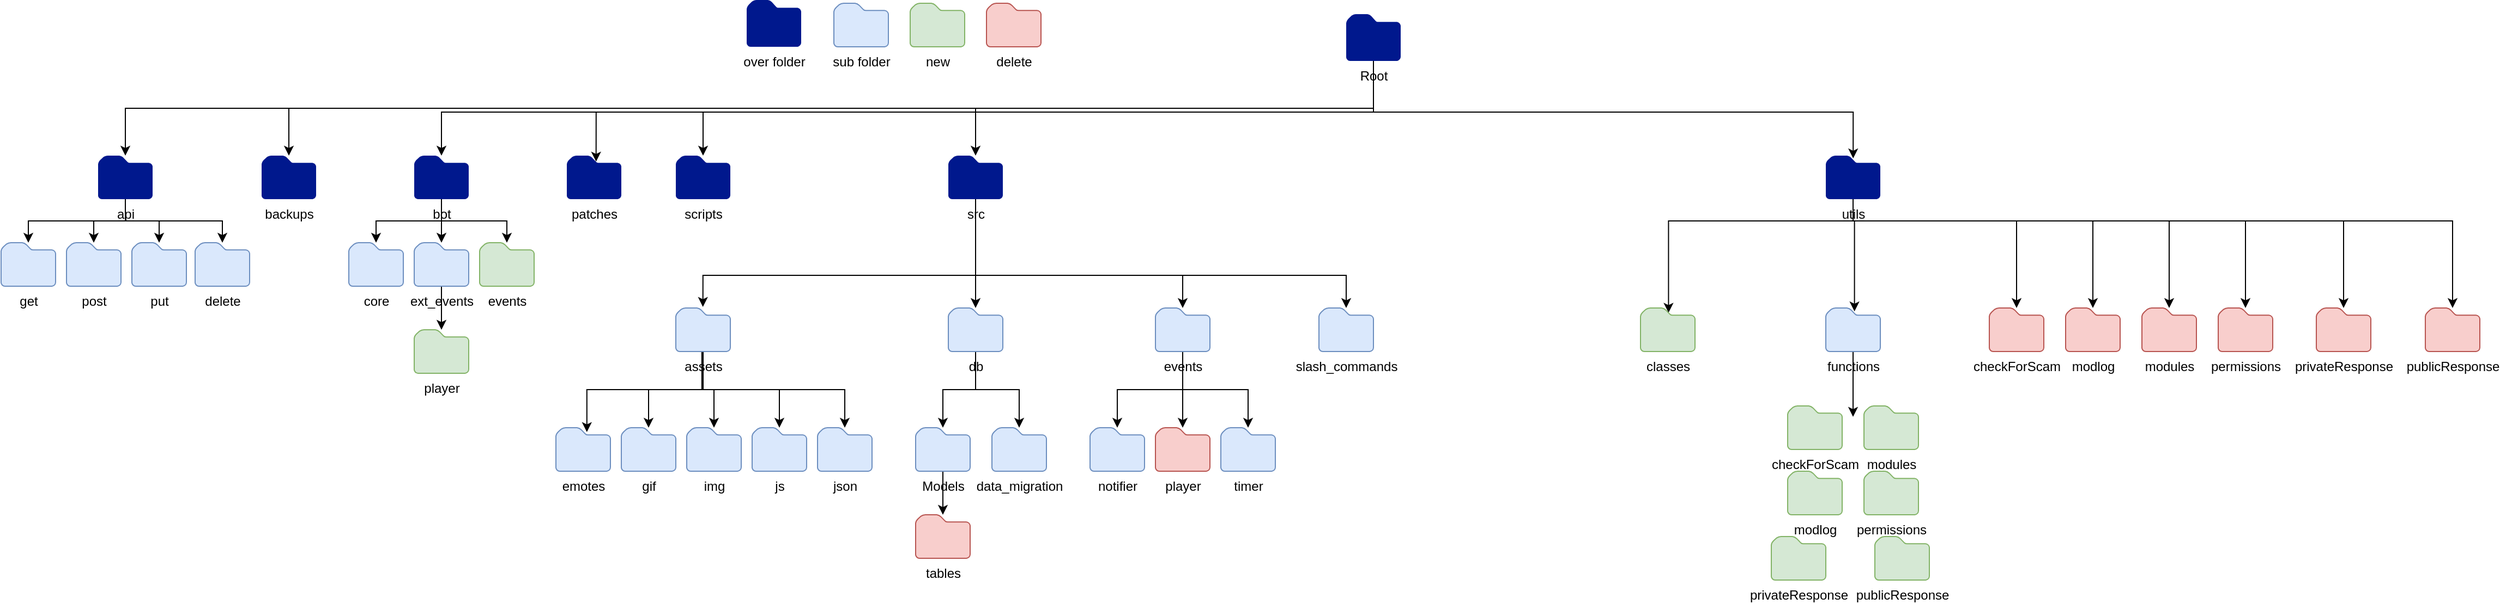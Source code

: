 <mxfile version="21.3.6">
  <diagram name="Page-1" id="6l1YZhOcH998pVvULCZB">
    <mxGraphModel dx="3024" dy="2130" grid="1" gridSize="10" guides="1" tooltips="1" connect="1" arrows="1" fold="1" page="1" pageScale="1" pageWidth="850" pageHeight="1100" math="0" shadow="0">
      <root>
        <mxCell id="0" />
        <mxCell id="1" parent="0" />
        <mxCell id="3RcAyFQFq6jndzpFRfQD-24" style="edgeStyle=orthogonalEdgeStyle;rounded=0;orthogonalLoop=1;jettySize=auto;html=1;exitX=0.5;exitY=1;exitDx=0;exitDy=0;exitPerimeter=0;" edge="1" parent="1" source="3RcAyFQFq6jndzpFRfQD-1" target="3RcAyFQFq6jndzpFRfQD-4">
          <mxGeometry relative="1" as="geometry" />
        </mxCell>
        <mxCell id="3RcAyFQFq6jndzpFRfQD-25" style="edgeStyle=orthogonalEdgeStyle;rounded=0;orthogonalLoop=1;jettySize=auto;html=1;exitX=0.5;exitY=1;exitDx=0;exitDy=0;exitPerimeter=0;" edge="1" parent="1" source="3RcAyFQFq6jndzpFRfQD-1" target="3RcAyFQFq6jndzpFRfQD-3">
          <mxGeometry relative="1" as="geometry">
            <mxPoint x="425" y="50" as="sourcePoint" />
          </mxGeometry>
        </mxCell>
        <mxCell id="3RcAyFQFq6jndzpFRfQD-37" style="edgeStyle=orthogonalEdgeStyle;rounded=0;orthogonalLoop=1;jettySize=auto;html=1;" edge="1" parent="1" source="3RcAyFQFq6jndzpFRfQD-1" target="3RcAyFQFq6jndzpFRfQD-2">
          <mxGeometry relative="1" as="geometry">
            <Array as="points">
              <mxPoint x="425" y="90" />
              <mxPoint x="-430" y="90" />
            </Array>
          </mxGeometry>
        </mxCell>
        <mxCell id="3RcAyFQFq6jndzpFRfQD-38" style="edgeStyle=orthogonalEdgeStyle;rounded=0;orthogonalLoop=1;jettySize=auto;html=1;entryX=0.537;entryY=0.136;entryDx=0;entryDy=0;entryPerimeter=0;" edge="1" parent="1" target="3RcAyFQFq6jndzpFRfQD-6">
          <mxGeometry relative="1" as="geometry">
            <mxPoint x="425" y="50" as="sourcePoint" />
            <Array as="points">
              <mxPoint x="425" y="90" />
              <mxPoint x="-288" y="90" />
            </Array>
          </mxGeometry>
        </mxCell>
        <mxCell id="3RcAyFQFq6jndzpFRfQD-39" style="edgeStyle=orthogonalEdgeStyle;rounded=0;orthogonalLoop=1;jettySize=auto;html=1;" edge="1" parent="1" source="3RcAyFQFq6jndzpFRfQD-1" target="3RcAyFQFq6jndzpFRfQD-7">
          <mxGeometry relative="1" as="geometry">
            <Array as="points">
              <mxPoint x="425" y="90" />
              <mxPoint x="-190" y="90" />
            </Array>
          </mxGeometry>
        </mxCell>
        <mxCell id="3RcAyFQFq6jndzpFRfQD-40" style="edgeStyle=orthogonalEdgeStyle;rounded=0;orthogonalLoop=1;jettySize=auto;html=1;exitX=0.5;exitY=1;exitDx=0;exitDy=0;exitPerimeter=0;" edge="1" parent="1" source="3RcAyFQFq6jndzpFRfQD-1" target="3RcAyFQFq6jndzpFRfQD-8">
          <mxGeometry relative="1" as="geometry" />
        </mxCell>
        <mxCell id="3RcAyFQFq6jndzpFRfQD-75" style="edgeStyle=orthogonalEdgeStyle;rounded=0;orthogonalLoop=1;jettySize=auto;html=1;entryX=0.502;entryY=0.063;entryDx=0;entryDy=0;entryPerimeter=0;" edge="1" parent="1" source="3RcAyFQFq6jndzpFRfQD-1" target="3RcAyFQFq6jndzpFRfQD-9">
          <mxGeometry relative="1" as="geometry">
            <Array as="points">
              <mxPoint x="425" y="90" />
              <mxPoint x="865" y="90" />
            </Array>
          </mxGeometry>
        </mxCell>
        <mxCell id="3RcAyFQFq6jndzpFRfQD-1" value="Root" style="sketch=0;aspect=fixed;pointerEvents=1;shadow=0;dashed=0;html=1;strokeColor=none;labelPosition=center;verticalLabelPosition=bottom;verticalAlign=top;align=center;fillColor=#00188D;shape=mxgraph.mscae.enterprise.folder" vertex="1" parent="1">
          <mxGeometry x="400" width="50" height="43" as="geometry" />
        </mxCell>
        <mxCell id="3RcAyFQFq6jndzpFRfQD-31" style="edgeStyle=orthogonalEdgeStyle;rounded=0;orthogonalLoop=1;jettySize=auto;html=1;exitX=0.5;exitY=1;exitDx=0;exitDy=0;exitPerimeter=0;" edge="1" parent="1" source="3RcAyFQFq6jndzpFRfQD-2" target="3RcAyFQFq6jndzpFRfQD-26">
          <mxGeometry relative="1" as="geometry">
            <Array as="points">
              <mxPoint x="-430" y="190" />
              <mxPoint x="-490" y="190" />
            </Array>
          </mxGeometry>
        </mxCell>
        <mxCell id="3RcAyFQFq6jndzpFRfQD-32" style="edgeStyle=orthogonalEdgeStyle;rounded=0;orthogonalLoop=1;jettySize=auto;html=1;" edge="1" parent="1" source="3RcAyFQFq6jndzpFRfQD-2" target="3RcAyFQFq6jndzpFRfQD-27">
          <mxGeometry relative="1" as="geometry" />
        </mxCell>
        <mxCell id="3RcAyFQFq6jndzpFRfQD-33" style="edgeStyle=orthogonalEdgeStyle;rounded=0;orthogonalLoop=1;jettySize=auto;html=1;exitX=0.5;exitY=1;exitDx=0;exitDy=0;exitPerimeter=0;" edge="1" parent="1" source="3RcAyFQFq6jndzpFRfQD-2" target="3RcAyFQFq6jndzpFRfQD-28">
          <mxGeometry relative="1" as="geometry">
            <Array as="points">
              <mxPoint x="-430" y="190" />
              <mxPoint x="-370" y="190" />
            </Array>
          </mxGeometry>
        </mxCell>
        <mxCell id="3RcAyFQFq6jndzpFRfQD-2" value="bot" style="sketch=0;aspect=fixed;pointerEvents=1;shadow=0;dashed=0;html=1;strokeColor=none;labelPosition=center;verticalLabelPosition=bottom;verticalAlign=top;align=center;fillColor=#00188D;shape=mxgraph.mscae.enterprise.folder" vertex="1" parent="1">
          <mxGeometry x="-455" y="130" width="50" height="40" as="geometry" />
        </mxCell>
        <mxCell id="3RcAyFQFq6jndzpFRfQD-3" value="backups" style="sketch=0;aspect=fixed;pointerEvents=1;shadow=0;dashed=0;html=1;strokeColor=none;labelPosition=center;verticalLabelPosition=bottom;verticalAlign=top;align=center;fillColor=#00188D;shape=mxgraph.mscae.enterprise.folder" vertex="1" parent="1">
          <mxGeometry x="-595" y="130" width="50" height="40" as="geometry" />
        </mxCell>
        <mxCell id="3RcAyFQFq6jndzpFRfQD-20" style="edgeStyle=orthogonalEdgeStyle;rounded=0;orthogonalLoop=1;jettySize=auto;html=1;exitX=0.5;exitY=1;exitDx=0;exitDy=0;exitPerimeter=0;" edge="1" parent="1" source="3RcAyFQFq6jndzpFRfQD-4" target="3RcAyFQFq6jndzpFRfQD-12">
          <mxGeometry relative="1" as="geometry" />
        </mxCell>
        <mxCell id="3RcAyFQFq6jndzpFRfQD-21" style="edgeStyle=orthogonalEdgeStyle;rounded=0;orthogonalLoop=1;jettySize=auto;html=1;" edge="1" parent="1" source="3RcAyFQFq6jndzpFRfQD-4" target="3RcAyFQFq6jndzpFRfQD-15">
          <mxGeometry relative="1" as="geometry" />
        </mxCell>
        <mxCell id="3RcAyFQFq6jndzpFRfQD-22" style="edgeStyle=orthogonalEdgeStyle;rounded=0;orthogonalLoop=1;jettySize=auto;html=1;" edge="1" parent="1" source="3RcAyFQFq6jndzpFRfQD-4" target="3RcAyFQFq6jndzpFRfQD-16">
          <mxGeometry relative="1" as="geometry" />
        </mxCell>
        <mxCell id="3RcAyFQFq6jndzpFRfQD-23" style="edgeStyle=orthogonalEdgeStyle;rounded=0;orthogonalLoop=1;jettySize=auto;html=1;exitX=0.5;exitY=1;exitDx=0;exitDy=0;exitPerimeter=0;" edge="1" parent="1" source="3RcAyFQFq6jndzpFRfQD-4" target="3RcAyFQFq6jndzpFRfQD-19">
          <mxGeometry relative="1" as="geometry" />
        </mxCell>
        <mxCell id="3RcAyFQFq6jndzpFRfQD-4" value="api" style="sketch=0;aspect=fixed;pointerEvents=1;shadow=0;dashed=0;html=1;strokeColor=none;labelPosition=center;verticalLabelPosition=bottom;verticalAlign=top;align=center;fillColor=#00188D;shape=mxgraph.mscae.enterprise.folder" vertex="1" parent="1">
          <mxGeometry x="-745" y="130" width="50" height="40" as="geometry" />
        </mxCell>
        <mxCell id="3RcAyFQFq6jndzpFRfQD-6" value="patches" style="sketch=0;aspect=fixed;pointerEvents=1;shadow=0;dashed=0;html=1;strokeColor=none;labelPosition=center;verticalLabelPosition=bottom;verticalAlign=top;align=center;fillColor=#00188D;shape=mxgraph.mscae.enterprise.folder" vertex="1" parent="1">
          <mxGeometry x="-315" y="130" width="50" height="40" as="geometry" />
        </mxCell>
        <mxCell id="3RcAyFQFq6jndzpFRfQD-7" value="scripts" style="sketch=0;aspect=fixed;pointerEvents=1;shadow=0;dashed=0;html=1;strokeColor=none;labelPosition=center;verticalLabelPosition=bottom;verticalAlign=top;align=center;fillColor=#00188D;shape=mxgraph.mscae.enterprise.folder" vertex="1" parent="1">
          <mxGeometry x="-215" y="130" width="50" height="40" as="geometry" />
        </mxCell>
        <mxCell id="3RcAyFQFq6jndzpFRfQD-42" style="edgeStyle=orthogonalEdgeStyle;rounded=0;orthogonalLoop=1;jettySize=auto;html=1;entryX=0.497;entryY=-0.026;entryDx=0;entryDy=0;entryPerimeter=0;exitX=0.5;exitY=1;exitDx=0;exitDy=0;exitPerimeter=0;" edge="1" parent="1" source="3RcAyFQFq6jndzpFRfQD-8" target="3RcAyFQFq6jndzpFRfQD-41">
          <mxGeometry relative="1" as="geometry">
            <Array as="points">
              <mxPoint x="60" y="240" />
              <mxPoint x="-190" y="240" />
            </Array>
          </mxGeometry>
        </mxCell>
        <mxCell id="3RcAyFQFq6jndzpFRfQD-58" style="edgeStyle=orthogonalEdgeStyle;rounded=0;orthogonalLoop=1;jettySize=auto;html=1;" edge="1" parent="1" source="3RcAyFQFq6jndzpFRfQD-8" target="3RcAyFQFq6jndzpFRfQD-53">
          <mxGeometry relative="1" as="geometry" />
        </mxCell>
        <mxCell id="3RcAyFQFq6jndzpFRfQD-72" style="edgeStyle=orthogonalEdgeStyle;rounded=0;orthogonalLoop=1;jettySize=auto;html=1;exitX=0.5;exitY=1;exitDx=0;exitDy=0;exitPerimeter=0;" edge="1" parent="1" source="3RcAyFQFq6jndzpFRfQD-8" target="3RcAyFQFq6jndzpFRfQD-62">
          <mxGeometry relative="1" as="geometry">
            <Array as="points">
              <mxPoint x="60" y="240" />
              <mxPoint x="250" y="240" />
            </Array>
          </mxGeometry>
        </mxCell>
        <mxCell id="3RcAyFQFq6jndzpFRfQD-73" style="edgeStyle=orthogonalEdgeStyle;rounded=0;orthogonalLoop=1;jettySize=auto;html=1;exitX=0.5;exitY=1;exitDx=0;exitDy=0;exitPerimeter=0;" edge="1" parent="1" source="3RcAyFQFq6jndzpFRfQD-8" target="3RcAyFQFq6jndzpFRfQD-71">
          <mxGeometry relative="1" as="geometry">
            <Array as="points">
              <mxPoint x="60" y="240" />
              <mxPoint x="400" y="240" />
            </Array>
          </mxGeometry>
        </mxCell>
        <mxCell id="3RcAyFQFq6jndzpFRfQD-8" value="src" style="sketch=0;aspect=fixed;pointerEvents=1;shadow=0;dashed=0;html=1;strokeColor=none;labelPosition=center;verticalLabelPosition=bottom;verticalAlign=top;align=center;fillColor=#00188D;shape=mxgraph.mscae.enterprise.folder" vertex="1" parent="1">
          <mxGeometry x="35" y="130" width="50" height="40" as="geometry" />
        </mxCell>
        <mxCell id="3RcAyFQFq6jndzpFRfQD-84" style="edgeStyle=orthogonalEdgeStyle;rounded=0;orthogonalLoop=1;jettySize=auto;html=1;entryX=0.514;entryY=0.108;entryDx=0;entryDy=0;entryPerimeter=0;" edge="1" parent="1" source="3RcAyFQFq6jndzpFRfQD-9" target="3RcAyFQFq6jndzpFRfQD-76">
          <mxGeometry relative="1" as="geometry">
            <Array as="points">
              <mxPoint x="865" y="190" />
              <mxPoint x="696" y="190" />
            </Array>
          </mxGeometry>
        </mxCell>
        <mxCell id="3RcAyFQFq6jndzpFRfQD-85" style="edgeStyle=orthogonalEdgeStyle;rounded=0;orthogonalLoop=1;jettySize=auto;html=1;entryX=0.526;entryY=0.078;entryDx=0;entryDy=0;entryPerimeter=0;" edge="1" parent="1" source="3RcAyFQFq6jndzpFRfQD-9" target="3RcAyFQFq6jndzpFRfQD-77">
          <mxGeometry relative="1" as="geometry">
            <Array as="points">
              <mxPoint x="865" y="190" />
              <mxPoint x="866" y="190" />
            </Array>
          </mxGeometry>
        </mxCell>
        <mxCell id="3RcAyFQFq6jndzpFRfQD-86" style="edgeStyle=orthogonalEdgeStyle;rounded=0;orthogonalLoop=1;jettySize=auto;html=1;" edge="1" parent="1" source="3RcAyFQFq6jndzpFRfQD-9" target="3RcAyFQFq6jndzpFRfQD-78">
          <mxGeometry relative="1" as="geometry">
            <Array as="points">
              <mxPoint x="865" y="190" />
              <mxPoint x="1015" y="190" />
            </Array>
          </mxGeometry>
        </mxCell>
        <mxCell id="3RcAyFQFq6jndzpFRfQD-87" style="edgeStyle=orthogonalEdgeStyle;rounded=0;orthogonalLoop=1;jettySize=auto;html=1;" edge="1" parent="1" source="3RcAyFQFq6jndzpFRfQD-9" target="3RcAyFQFq6jndzpFRfQD-79">
          <mxGeometry relative="1" as="geometry">
            <Array as="points">
              <mxPoint x="865" y="190" />
              <mxPoint x="1085" y="190" />
            </Array>
          </mxGeometry>
        </mxCell>
        <mxCell id="3RcAyFQFq6jndzpFRfQD-88" style="edgeStyle=orthogonalEdgeStyle;rounded=0;orthogonalLoop=1;jettySize=auto;html=1;" edge="1" parent="1" source="3RcAyFQFq6jndzpFRfQD-9" target="3RcAyFQFq6jndzpFRfQD-80">
          <mxGeometry relative="1" as="geometry">
            <Array as="points">
              <mxPoint x="865" y="190" />
              <mxPoint x="1155" y="190" />
            </Array>
          </mxGeometry>
        </mxCell>
        <mxCell id="3RcAyFQFq6jndzpFRfQD-89" style="edgeStyle=orthogonalEdgeStyle;rounded=0;orthogonalLoop=1;jettySize=auto;html=1;exitX=0.5;exitY=1;exitDx=0;exitDy=0;exitPerimeter=0;" edge="1" parent="1" source="3RcAyFQFq6jndzpFRfQD-9" target="3RcAyFQFq6jndzpFRfQD-81">
          <mxGeometry relative="1" as="geometry">
            <Array as="points">
              <mxPoint x="865" y="190" />
              <mxPoint x="1225" y="190" />
            </Array>
          </mxGeometry>
        </mxCell>
        <mxCell id="3RcAyFQFq6jndzpFRfQD-90" style="edgeStyle=orthogonalEdgeStyle;rounded=0;orthogonalLoop=1;jettySize=auto;html=1;" edge="1" parent="1" source="3RcAyFQFq6jndzpFRfQD-9" target="3RcAyFQFq6jndzpFRfQD-82">
          <mxGeometry relative="1" as="geometry">
            <Array as="points">
              <mxPoint x="865" y="190" />
              <mxPoint x="1315" y="190" />
            </Array>
          </mxGeometry>
        </mxCell>
        <mxCell id="3RcAyFQFq6jndzpFRfQD-91" style="edgeStyle=orthogonalEdgeStyle;rounded=0;orthogonalLoop=1;jettySize=auto;html=1;exitX=0.5;exitY=1;exitDx=0;exitDy=0;exitPerimeter=0;" edge="1" parent="1" source="3RcAyFQFq6jndzpFRfQD-9" target="3RcAyFQFq6jndzpFRfQD-83">
          <mxGeometry relative="1" as="geometry">
            <mxPoint x="890" y="190" as="sourcePoint" />
            <Array as="points">
              <mxPoint x="865" y="190" />
              <mxPoint x="1415" y="190" />
            </Array>
          </mxGeometry>
        </mxCell>
        <mxCell id="3RcAyFQFq6jndzpFRfQD-9" value="utils" style="sketch=0;aspect=fixed;pointerEvents=1;shadow=0;dashed=0;html=1;strokeColor=none;labelPosition=center;verticalLabelPosition=bottom;verticalAlign=top;align=center;fillColor=#00188D;shape=mxgraph.mscae.enterprise.folder" vertex="1" parent="1">
          <mxGeometry x="840" y="130" width="50" height="40" as="geometry" />
        </mxCell>
        <mxCell id="3RcAyFQFq6jndzpFRfQD-12" value="get" style="sketch=0;aspect=fixed;pointerEvents=1;shadow=0;dashed=0;html=1;strokeColor=#6c8ebf;labelPosition=center;verticalLabelPosition=bottom;verticalAlign=top;align=center;fillColor=#dae8fc;shape=mxgraph.mscae.enterprise.folder" vertex="1" parent="1">
          <mxGeometry x="-834" y="210" width="50" height="40" as="geometry" />
        </mxCell>
        <mxCell id="3RcAyFQFq6jndzpFRfQD-15" value="post" style="sketch=0;aspect=fixed;pointerEvents=1;shadow=0;dashed=0;html=1;strokeColor=#6c8ebf;labelPosition=center;verticalLabelPosition=bottom;verticalAlign=top;align=center;fillColor=#dae8fc;shape=mxgraph.mscae.enterprise.folder" vertex="1" parent="1">
          <mxGeometry x="-774" y="210" width="50" height="40" as="geometry" />
        </mxCell>
        <mxCell id="3RcAyFQFq6jndzpFRfQD-16" value="put" style="sketch=0;aspect=fixed;pointerEvents=1;shadow=0;dashed=0;html=1;strokeColor=#6c8ebf;labelPosition=center;verticalLabelPosition=bottom;verticalAlign=top;align=center;fillColor=#dae8fc;shape=mxgraph.mscae.enterprise.folder" vertex="1" parent="1">
          <mxGeometry x="-714" y="210" width="50" height="40" as="geometry" />
        </mxCell>
        <mxCell id="3RcAyFQFq6jndzpFRfQD-19" value="delete" style="sketch=0;aspect=fixed;pointerEvents=1;shadow=0;dashed=0;html=1;strokeColor=#6c8ebf;labelPosition=center;verticalLabelPosition=bottom;verticalAlign=top;align=center;fillColor=#dae8fc;shape=mxgraph.mscae.enterprise.folder" vertex="1" parent="1">
          <mxGeometry x="-656" y="210" width="50" height="40" as="geometry" />
        </mxCell>
        <mxCell id="3RcAyFQFq6jndzpFRfQD-26" value="core" style="sketch=0;aspect=fixed;pointerEvents=1;shadow=0;dashed=0;html=1;strokeColor=#6c8ebf;labelPosition=center;verticalLabelPosition=bottom;verticalAlign=top;align=center;fillColor=#dae8fc;shape=mxgraph.mscae.enterprise.folder" vertex="1" parent="1">
          <mxGeometry x="-515" y="210" width="50" height="40" as="geometry" />
        </mxCell>
        <mxCell id="3RcAyFQFq6jndzpFRfQD-66" style="edgeStyle=orthogonalEdgeStyle;rounded=0;orthogonalLoop=1;jettySize=auto;html=1;entryX=0.5;entryY=0;entryDx=0;entryDy=0;entryPerimeter=0;" edge="1" parent="1" source="3RcAyFQFq6jndzpFRfQD-27" target="3RcAyFQFq6jndzpFRfQD-65">
          <mxGeometry relative="1" as="geometry" />
        </mxCell>
        <mxCell id="3RcAyFQFq6jndzpFRfQD-27" value="ext_events" style="sketch=0;aspect=fixed;pointerEvents=1;shadow=0;dashed=0;html=1;strokeColor=#6c8ebf;labelPosition=center;verticalLabelPosition=bottom;verticalAlign=top;align=center;fillColor=#dae8fc;shape=mxgraph.mscae.enterprise.folder" vertex="1" parent="1">
          <mxGeometry x="-455" y="210" width="50" height="40" as="geometry" />
        </mxCell>
        <mxCell id="3RcAyFQFq6jndzpFRfQD-28" value="events" style="sketch=0;aspect=fixed;pointerEvents=1;shadow=0;dashed=0;html=1;strokeColor=#82b366;labelPosition=center;verticalLabelPosition=bottom;verticalAlign=top;align=center;fillColor=#d5e8d4;shape=mxgraph.mscae.enterprise.folder" vertex="1" parent="1">
          <mxGeometry x="-395" y="210" width="50" height="40" as="geometry" />
        </mxCell>
        <mxCell id="3RcAyFQFq6jndzpFRfQD-34" value="new" style="sketch=0;aspect=fixed;pointerEvents=1;shadow=0;dashed=0;html=1;strokeColor=#82b366;labelPosition=center;verticalLabelPosition=bottom;verticalAlign=top;align=center;fillColor=#d5e8d4;shape=mxgraph.mscae.enterprise.folder" vertex="1" parent="1">
          <mxGeometry y="-10" width="50" height="40" as="geometry" />
        </mxCell>
        <mxCell id="3RcAyFQFq6jndzpFRfQD-35" value="sub folder" style="sketch=0;aspect=fixed;pointerEvents=1;shadow=0;dashed=0;html=1;strokeColor=#6c8ebf;labelPosition=center;verticalLabelPosition=bottom;verticalAlign=top;align=center;fillColor=#dae8fc;shape=mxgraph.mscae.enterprise.folder" vertex="1" parent="1">
          <mxGeometry x="-70" y="-10" width="50" height="40" as="geometry" />
        </mxCell>
        <mxCell id="3RcAyFQFq6jndzpFRfQD-36" value="over folder" style="sketch=0;aspect=fixed;pointerEvents=1;shadow=0;dashed=0;html=1;strokeColor=none;labelPosition=center;verticalLabelPosition=bottom;verticalAlign=top;align=center;fillColor=#00188D;shape=mxgraph.mscae.enterprise.folder" vertex="1" parent="1">
          <mxGeometry x="-150" y="-13" width="50" height="43" as="geometry" />
        </mxCell>
        <mxCell id="3RcAyFQFq6jndzpFRfQD-48" style="edgeStyle=orthogonalEdgeStyle;rounded=0;orthogonalLoop=1;jettySize=auto;html=1;entryX=0.568;entryY=0.1;entryDx=0;entryDy=0;entryPerimeter=0;exitX=0.5;exitY=1;exitDx=0;exitDy=0;exitPerimeter=0;" edge="1" parent="1" source="3RcAyFQFq6jndzpFRfQD-41" target="3RcAyFQFq6jndzpFRfQD-43">
          <mxGeometry relative="1" as="geometry">
            <mxPoint x="-190" y="340" as="sourcePoint" />
          </mxGeometry>
        </mxCell>
        <mxCell id="3RcAyFQFq6jndzpFRfQD-49" style="edgeStyle=orthogonalEdgeStyle;rounded=0;orthogonalLoop=1;jettySize=auto;html=1;exitX=0.478;exitY=0.973;exitDx=0;exitDy=0;exitPerimeter=0;" edge="1" parent="1" source="3RcAyFQFq6jndzpFRfQD-41" target="3RcAyFQFq6jndzpFRfQD-44">
          <mxGeometry relative="1" as="geometry">
            <mxPoint x="-190" y="340" as="sourcePoint" />
          </mxGeometry>
        </mxCell>
        <mxCell id="3RcAyFQFq6jndzpFRfQD-50" style="edgeStyle=orthogonalEdgeStyle;rounded=0;orthogonalLoop=1;jettySize=auto;html=1;" edge="1" parent="1" source="3RcAyFQFq6jndzpFRfQD-41" target="3RcAyFQFq6jndzpFRfQD-45">
          <mxGeometry relative="1" as="geometry">
            <mxPoint x="-190" y="340" as="sourcePoint" />
          </mxGeometry>
        </mxCell>
        <mxCell id="3RcAyFQFq6jndzpFRfQD-51" style="edgeStyle=orthogonalEdgeStyle;rounded=0;orthogonalLoop=1;jettySize=auto;html=1;exitX=0.5;exitY=1;exitDx=0;exitDy=0;exitPerimeter=0;" edge="1" parent="1" source="3RcAyFQFq6jndzpFRfQD-41" target="3RcAyFQFq6jndzpFRfQD-46">
          <mxGeometry relative="1" as="geometry">
            <mxPoint x="-190" y="340" as="sourcePoint" />
          </mxGeometry>
        </mxCell>
        <mxCell id="3RcAyFQFq6jndzpFRfQD-52" style="edgeStyle=orthogonalEdgeStyle;rounded=0;orthogonalLoop=1;jettySize=auto;html=1;exitX=0.5;exitY=1;exitDx=0;exitDy=0;exitPerimeter=0;" edge="1" parent="1" source="3RcAyFQFq6jndzpFRfQD-41" target="3RcAyFQFq6jndzpFRfQD-47">
          <mxGeometry relative="1" as="geometry">
            <mxPoint x="-190" y="340" as="sourcePoint" />
          </mxGeometry>
        </mxCell>
        <mxCell id="3RcAyFQFq6jndzpFRfQD-41" value="assets" style="sketch=0;aspect=fixed;pointerEvents=1;shadow=0;dashed=0;html=1;strokeColor=#6c8ebf;labelPosition=center;verticalLabelPosition=bottom;verticalAlign=top;align=center;fillColor=#dae8fc;shape=mxgraph.mscae.enterprise.folder" vertex="1" parent="1">
          <mxGeometry x="-215" y="270" width="50" height="40" as="geometry" />
        </mxCell>
        <mxCell id="3RcAyFQFq6jndzpFRfQD-43" value="emotes" style="sketch=0;aspect=fixed;pointerEvents=1;shadow=0;dashed=0;html=1;strokeColor=#6c8ebf;labelPosition=center;verticalLabelPosition=bottom;verticalAlign=top;align=center;fillColor=#dae8fc;shape=mxgraph.mscae.enterprise.folder" vertex="1" parent="1">
          <mxGeometry x="-325" y="380" width="50" height="40" as="geometry" />
        </mxCell>
        <mxCell id="3RcAyFQFq6jndzpFRfQD-44" value="gif" style="sketch=0;aspect=fixed;pointerEvents=1;shadow=0;dashed=0;html=1;strokeColor=#6c8ebf;labelPosition=center;verticalLabelPosition=bottom;verticalAlign=top;align=center;fillColor=#dae8fc;shape=mxgraph.mscae.enterprise.folder" vertex="1" parent="1">
          <mxGeometry x="-265" y="380" width="50" height="40" as="geometry" />
        </mxCell>
        <mxCell id="3RcAyFQFq6jndzpFRfQD-45" value="img" style="sketch=0;aspect=fixed;pointerEvents=1;shadow=0;dashed=0;html=1;strokeColor=#6c8ebf;labelPosition=center;verticalLabelPosition=bottom;verticalAlign=top;align=center;fillColor=#dae8fc;shape=mxgraph.mscae.enterprise.folder" vertex="1" parent="1">
          <mxGeometry x="-205" y="380" width="50" height="40" as="geometry" />
        </mxCell>
        <mxCell id="3RcAyFQFq6jndzpFRfQD-46" value="js" style="sketch=0;aspect=fixed;pointerEvents=1;shadow=0;dashed=0;html=1;strokeColor=#6c8ebf;labelPosition=center;verticalLabelPosition=bottom;verticalAlign=top;align=center;fillColor=#dae8fc;shape=mxgraph.mscae.enterprise.folder" vertex="1" parent="1">
          <mxGeometry x="-145" y="380" width="50" height="40" as="geometry" />
        </mxCell>
        <mxCell id="3RcAyFQFq6jndzpFRfQD-47" value="json" style="sketch=0;aspect=fixed;pointerEvents=1;shadow=0;dashed=0;html=1;strokeColor=#6c8ebf;labelPosition=center;verticalLabelPosition=bottom;verticalAlign=top;align=center;fillColor=#dae8fc;shape=mxgraph.mscae.enterprise.folder" vertex="1" parent="1">
          <mxGeometry x="-85" y="380" width="50" height="40" as="geometry" />
        </mxCell>
        <mxCell id="3RcAyFQFq6jndzpFRfQD-59" style="edgeStyle=orthogonalEdgeStyle;rounded=0;orthogonalLoop=1;jettySize=auto;html=1;" edge="1" parent="1" source="3RcAyFQFq6jndzpFRfQD-53" target="3RcAyFQFq6jndzpFRfQD-54">
          <mxGeometry relative="1" as="geometry" />
        </mxCell>
        <mxCell id="3RcAyFQFq6jndzpFRfQD-60" style="edgeStyle=orthogonalEdgeStyle;rounded=0;orthogonalLoop=1;jettySize=auto;html=1;" edge="1" parent="1" source="3RcAyFQFq6jndzpFRfQD-53" target="3RcAyFQFq6jndzpFRfQD-55">
          <mxGeometry relative="1" as="geometry" />
        </mxCell>
        <mxCell id="3RcAyFQFq6jndzpFRfQD-53" value="db" style="sketch=0;aspect=fixed;pointerEvents=1;shadow=0;dashed=0;html=1;strokeColor=#6c8ebf;labelPosition=center;verticalLabelPosition=bottom;verticalAlign=top;align=center;fillColor=#dae8fc;shape=mxgraph.mscae.enterprise.folder" vertex="1" parent="1">
          <mxGeometry x="35" y="270" width="50" height="40" as="geometry" />
        </mxCell>
        <mxCell id="3RcAyFQFq6jndzpFRfQD-61" style="edgeStyle=orthogonalEdgeStyle;rounded=0;orthogonalLoop=1;jettySize=auto;html=1;" edge="1" parent="1" source="3RcAyFQFq6jndzpFRfQD-54" target="3RcAyFQFq6jndzpFRfQD-57">
          <mxGeometry relative="1" as="geometry" />
        </mxCell>
        <mxCell id="3RcAyFQFq6jndzpFRfQD-54" value="Models" style="sketch=0;aspect=fixed;pointerEvents=1;shadow=0;dashed=0;html=1;strokeColor=#6c8ebf;labelPosition=center;verticalLabelPosition=bottom;verticalAlign=top;align=center;fillColor=#dae8fc;shape=mxgraph.mscae.enterprise.folder" vertex="1" parent="1">
          <mxGeometry x="5" y="380" width="50" height="40" as="geometry" />
        </mxCell>
        <mxCell id="3RcAyFQFq6jndzpFRfQD-55" value="data_migration" style="sketch=0;aspect=fixed;pointerEvents=1;shadow=0;dashed=0;html=1;strokeColor=#6c8ebf;labelPosition=center;verticalLabelPosition=bottom;verticalAlign=top;align=center;fillColor=#dae8fc;shape=mxgraph.mscae.enterprise.folder" vertex="1" parent="1">
          <mxGeometry x="75" y="380" width="50" height="40" as="geometry" />
        </mxCell>
        <mxCell id="3RcAyFQFq6jndzpFRfQD-56" value="delete" style="sketch=0;aspect=fixed;pointerEvents=1;shadow=0;dashed=0;html=1;strokeColor=#b85450;labelPosition=center;verticalLabelPosition=bottom;verticalAlign=top;align=center;fillColor=#f8cecc;shape=mxgraph.mscae.enterprise.folder" vertex="1" parent="1">
          <mxGeometry x="70" y="-10" width="50" height="40" as="geometry" />
        </mxCell>
        <mxCell id="3RcAyFQFq6jndzpFRfQD-57" value="tables" style="sketch=0;aspect=fixed;pointerEvents=1;shadow=0;dashed=0;html=1;strokeColor=#b85450;labelPosition=center;verticalLabelPosition=bottom;verticalAlign=top;align=center;fillColor=#f8cecc;shape=mxgraph.mscae.enterprise.folder" vertex="1" parent="1">
          <mxGeometry x="5" y="460" width="50" height="40" as="geometry" />
        </mxCell>
        <mxCell id="3RcAyFQFq6jndzpFRfQD-68" style="edgeStyle=orthogonalEdgeStyle;rounded=0;orthogonalLoop=1;jettySize=auto;html=1;" edge="1" parent="1" source="3RcAyFQFq6jndzpFRfQD-62" target="3RcAyFQFq6jndzpFRfQD-64">
          <mxGeometry relative="1" as="geometry" />
        </mxCell>
        <mxCell id="3RcAyFQFq6jndzpFRfQD-69" style="edgeStyle=orthogonalEdgeStyle;rounded=0;orthogonalLoop=1;jettySize=auto;html=1;exitX=0.5;exitY=1;exitDx=0;exitDy=0;exitPerimeter=0;" edge="1" parent="1" source="3RcAyFQFq6jndzpFRfQD-62" target="3RcAyFQFq6jndzpFRfQD-63">
          <mxGeometry relative="1" as="geometry" />
        </mxCell>
        <mxCell id="3RcAyFQFq6jndzpFRfQD-70" style="edgeStyle=orthogonalEdgeStyle;rounded=0;orthogonalLoop=1;jettySize=auto;html=1;exitX=0.5;exitY=1;exitDx=0;exitDy=0;exitPerimeter=0;" edge="1" parent="1" source="3RcAyFQFq6jndzpFRfQD-62" target="3RcAyFQFq6jndzpFRfQD-67">
          <mxGeometry relative="1" as="geometry" />
        </mxCell>
        <mxCell id="3RcAyFQFq6jndzpFRfQD-62" value="events" style="sketch=0;aspect=fixed;pointerEvents=1;shadow=0;dashed=0;html=1;strokeColor=#6c8ebf;labelPosition=center;verticalLabelPosition=bottom;verticalAlign=top;align=center;fillColor=#dae8fc;shape=mxgraph.mscae.enterprise.folder" vertex="1" parent="1">
          <mxGeometry x="225" y="270" width="50" height="40" as="geometry" />
        </mxCell>
        <mxCell id="3RcAyFQFq6jndzpFRfQD-63" value="notifier" style="sketch=0;aspect=fixed;pointerEvents=1;shadow=0;dashed=0;html=1;strokeColor=#6c8ebf;labelPosition=center;verticalLabelPosition=bottom;verticalAlign=top;align=center;fillColor=#dae8fc;shape=mxgraph.mscae.enterprise.folder" vertex="1" parent="1">
          <mxGeometry x="165" y="380" width="50" height="40" as="geometry" />
        </mxCell>
        <mxCell id="3RcAyFQFq6jndzpFRfQD-64" value="player" style="sketch=0;aspect=fixed;pointerEvents=1;shadow=0;dashed=0;html=1;strokeColor=#b85450;labelPosition=center;verticalLabelPosition=bottom;verticalAlign=top;align=center;fillColor=#f8cecc;shape=mxgraph.mscae.enterprise.folder" vertex="1" parent="1">
          <mxGeometry x="225" y="380" width="50" height="40" as="geometry" />
        </mxCell>
        <mxCell id="3RcAyFQFq6jndzpFRfQD-65" value="player" style="sketch=0;aspect=fixed;pointerEvents=1;shadow=0;dashed=0;html=1;strokeColor=#82b366;labelPosition=center;verticalLabelPosition=bottom;verticalAlign=top;align=center;fillColor=#d5e8d4;shape=mxgraph.mscae.enterprise.folder" vertex="1" parent="1">
          <mxGeometry x="-455" y="290" width="50" height="40" as="geometry" />
        </mxCell>
        <mxCell id="3RcAyFQFq6jndzpFRfQD-67" value="timer" style="sketch=0;aspect=fixed;pointerEvents=1;shadow=0;dashed=0;html=1;strokeColor=#6c8ebf;labelPosition=center;verticalLabelPosition=bottom;verticalAlign=top;align=center;fillColor=#dae8fc;shape=mxgraph.mscae.enterprise.folder" vertex="1" parent="1">
          <mxGeometry x="285" y="380" width="50" height="40" as="geometry" />
        </mxCell>
        <mxCell id="3RcAyFQFq6jndzpFRfQD-71" value="slash_commands" style="sketch=0;aspect=fixed;pointerEvents=1;shadow=0;dashed=0;html=1;strokeColor=#6c8ebf;labelPosition=center;verticalLabelPosition=bottom;verticalAlign=top;align=center;fillColor=#dae8fc;shape=mxgraph.mscae.enterprise.folder" vertex="1" parent="1">
          <mxGeometry x="375" y="270" width="50" height="40" as="geometry" />
        </mxCell>
        <mxCell id="3RcAyFQFq6jndzpFRfQD-76" value="classes" style="sketch=0;aspect=fixed;pointerEvents=1;shadow=0;dashed=0;html=1;strokeColor=#82b366;labelPosition=center;verticalLabelPosition=bottom;verticalAlign=top;align=center;fillColor=#d5e8d4;shape=mxgraph.mscae.enterprise.folder" vertex="1" parent="1">
          <mxGeometry x="670" y="270" width="50" height="40" as="geometry" />
        </mxCell>
        <mxCell id="3RcAyFQFq6jndzpFRfQD-102" style="edgeStyle=orthogonalEdgeStyle;rounded=0;orthogonalLoop=1;jettySize=auto;html=1;" edge="1" parent="1" source="3RcAyFQFq6jndzpFRfQD-77">
          <mxGeometry relative="1" as="geometry">
            <mxPoint x="865" y="370" as="targetPoint" />
          </mxGeometry>
        </mxCell>
        <mxCell id="3RcAyFQFq6jndzpFRfQD-77" value="functions" style="sketch=0;aspect=fixed;pointerEvents=1;shadow=0;dashed=0;html=1;strokeColor=#6c8ebf;labelPosition=center;verticalLabelPosition=bottom;verticalAlign=top;align=center;fillColor=#dae8fc;shape=mxgraph.mscae.enterprise.folder" vertex="1" parent="1">
          <mxGeometry x="840" y="270" width="50" height="40" as="geometry" />
        </mxCell>
        <mxCell id="3RcAyFQFq6jndzpFRfQD-78" value="checkForScam" style="sketch=0;aspect=fixed;pointerEvents=1;shadow=0;dashed=0;html=1;strokeColor=#b85450;labelPosition=center;verticalLabelPosition=bottom;verticalAlign=top;align=center;fillColor=#f8cecc;shape=mxgraph.mscae.enterprise.folder" vertex="1" parent="1">
          <mxGeometry x="990" y="270" width="50" height="40" as="geometry" />
        </mxCell>
        <mxCell id="3RcAyFQFq6jndzpFRfQD-79" value="modlog" style="sketch=0;aspect=fixed;pointerEvents=1;shadow=0;dashed=0;html=1;strokeColor=#b85450;labelPosition=center;verticalLabelPosition=bottom;verticalAlign=top;align=center;fillColor=#f8cecc;shape=mxgraph.mscae.enterprise.folder" vertex="1" parent="1">
          <mxGeometry x="1060" y="270" width="50" height="40" as="geometry" />
        </mxCell>
        <mxCell id="3RcAyFQFq6jndzpFRfQD-80" value="modules" style="sketch=0;aspect=fixed;pointerEvents=1;shadow=0;dashed=0;html=1;strokeColor=#b85450;labelPosition=center;verticalLabelPosition=bottom;verticalAlign=top;align=center;fillColor=#f8cecc;shape=mxgraph.mscae.enterprise.folder" vertex="1" parent="1">
          <mxGeometry x="1130" y="270" width="50" height="40" as="geometry" />
        </mxCell>
        <mxCell id="3RcAyFQFq6jndzpFRfQD-81" value="permissions" style="sketch=0;aspect=fixed;pointerEvents=1;shadow=0;dashed=0;html=1;strokeColor=#b85450;labelPosition=center;verticalLabelPosition=bottom;verticalAlign=top;align=center;fillColor=#f8cecc;shape=mxgraph.mscae.enterprise.folder" vertex="1" parent="1">
          <mxGeometry x="1200" y="270" width="50" height="40" as="geometry" />
        </mxCell>
        <mxCell id="3RcAyFQFq6jndzpFRfQD-82" value="privateResponse" style="sketch=0;aspect=fixed;pointerEvents=1;shadow=0;dashed=0;html=1;strokeColor=#b85450;labelPosition=center;verticalLabelPosition=bottom;verticalAlign=top;align=center;fillColor=#f8cecc;shape=mxgraph.mscae.enterprise.folder" vertex="1" parent="1">
          <mxGeometry x="1290" y="270" width="50" height="40" as="geometry" />
        </mxCell>
        <mxCell id="3RcAyFQFq6jndzpFRfQD-83" value="publicResponse" style="sketch=0;aspect=fixed;pointerEvents=1;shadow=0;dashed=0;html=1;strokeColor=#b85450;labelPosition=center;verticalLabelPosition=bottom;verticalAlign=top;align=center;fillColor=#f8cecc;shape=mxgraph.mscae.enterprise.folder" vertex="1" parent="1">
          <mxGeometry x="1390" y="270" width="50" height="40" as="geometry" />
        </mxCell>
        <mxCell id="3RcAyFQFq6jndzpFRfQD-96" value="checkForScam" style="sketch=0;aspect=fixed;pointerEvents=1;shadow=0;dashed=0;html=1;strokeColor=#82b366;labelPosition=center;verticalLabelPosition=bottom;verticalAlign=top;align=center;fillColor=#d5e8d4;shape=mxgraph.mscae.enterprise.folder" vertex="1" parent="1">
          <mxGeometry x="805" y="360" width="50" height="40" as="geometry" />
        </mxCell>
        <mxCell id="3RcAyFQFq6jndzpFRfQD-97" value="modlog" style="sketch=0;aspect=fixed;pointerEvents=1;shadow=0;dashed=0;html=1;strokeColor=#82b366;labelPosition=center;verticalLabelPosition=bottom;verticalAlign=top;align=center;fillColor=#d5e8d4;shape=mxgraph.mscae.enterprise.folder" vertex="1" parent="1">
          <mxGeometry x="805" y="420" width="50" height="40" as="geometry" />
        </mxCell>
        <mxCell id="3RcAyFQFq6jndzpFRfQD-98" value="modules" style="sketch=0;aspect=fixed;pointerEvents=1;shadow=0;dashed=0;html=1;strokeColor=#82b366;labelPosition=center;verticalLabelPosition=bottom;verticalAlign=top;align=center;fillColor=#d5e8d4;shape=mxgraph.mscae.enterprise.folder" vertex="1" parent="1">
          <mxGeometry x="875" y="360" width="50" height="40" as="geometry" />
        </mxCell>
        <mxCell id="3RcAyFQFq6jndzpFRfQD-99" value="permissions" style="sketch=0;aspect=fixed;pointerEvents=1;shadow=0;dashed=0;html=1;strokeColor=#82b366;labelPosition=center;verticalLabelPosition=bottom;verticalAlign=top;align=center;fillColor=#d5e8d4;shape=mxgraph.mscae.enterprise.folder" vertex="1" parent="1">
          <mxGeometry x="875" y="420" width="50" height="40" as="geometry" />
        </mxCell>
        <mxCell id="3RcAyFQFq6jndzpFRfQD-100" value="privateResponse" style="sketch=0;aspect=fixed;pointerEvents=1;shadow=0;dashed=0;html=1;strokeColor=#82b366;labelPosition=center;verticalLabelPosition=bottom;verticalAlign=top;align=center;fillColor=#d5e8d4;shape=mxgraph.mscae.enterprise.folder" vertex="1" parent="1">
          <mxGeometry x="790" y="480" width="50" height="40" as="geometry" />
        </mxCell>
        <mxCell id="3RcAyFQFq6jndzpFRfQD-101" value="publicResponse" style="sketch=0;aspect=fixed;pointerEvents=1;shadow=0;dashed=0;html=1;strokeColor=#82b366;labelPosition=center;verticalLabelPosition=bottom;verticalAlign=top;align=center;fillColor=#d5e8d4;shape=mxgraph.mscae.enterprise.folder" vertex="1" parent="1">
          <mxGeometry x="885" y="480" width="50" height="40" as="geometry" />
        </mxCell>
      </root>
    </mxGraphModel>
  </diagram>
</mxfile>
